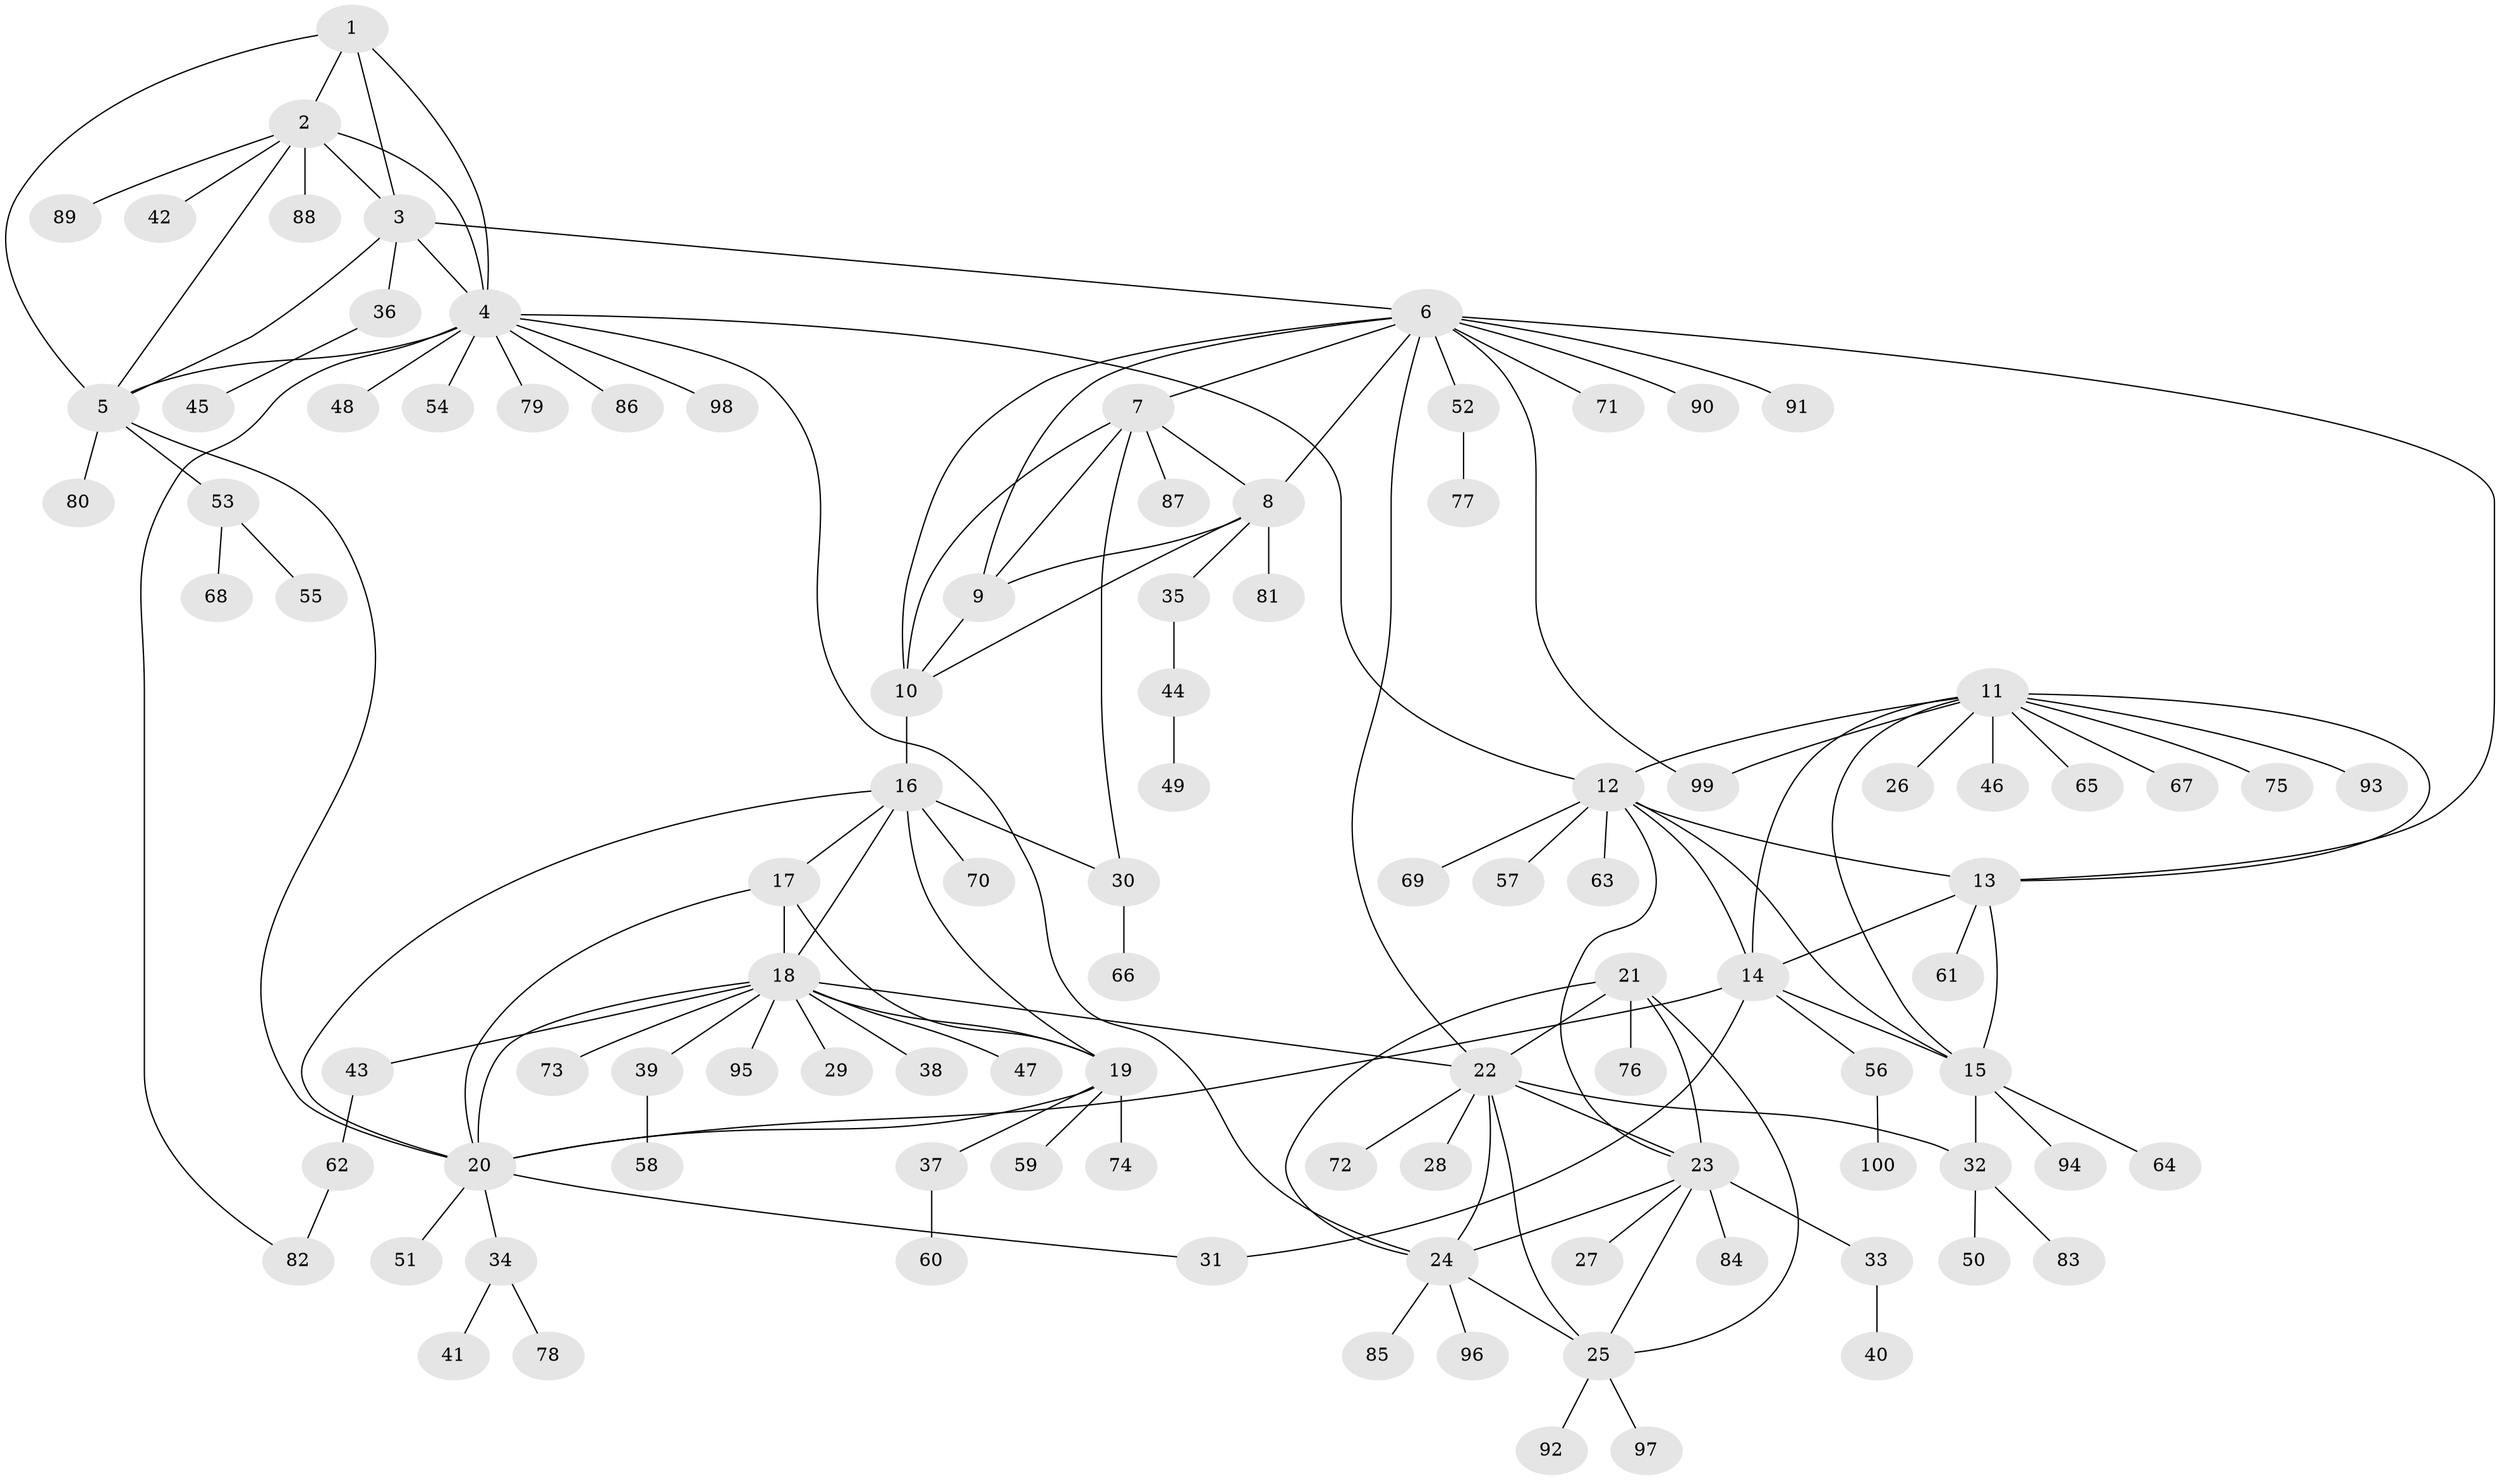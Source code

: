 // coarse degree distribution, {4: 0.06666666666666667, 7: 0.08333333333333333, 6: 0.05, 12: 0.016666666666666666, 3: 0.1, 10: 0.016666666666666666, 9: 0.016666666666666666, 5: 0.016666666666666666, 1: 0.5833333333333334, 2: 0.05}
// Generated by graph-tools (version 1.1) at 2025/19/03/04/25 18:19:54]
// undirected, 100 vertices, 140 edges
graph export_dot {
graph [start="1"]
  node [color=gray90,style=filled];
  1;
  2;
  3;
  4;
  5;
  6;
  7;
  8;
  9;
  10;
  11;
  12;
  13;
  14;
  15;
  16;
  17;
  18;
  19;
  20;
  21;
  22;
  23;
  24;
  25;
  26;
  27;
  28;
  29;
  30;
  31;
  32;
  33;
  34;
  35;
  36;
  37;
  38;
  39;
  40;
  41;
  42;
  43;
  44;
  45;
  46;
  47;
  48;
  49;
  50;
  51;
  52;
  53;
  54;
  55;
  56;
  57;
  58;
  59;
  60;
  61;
  62;
  63;
  64;
  65;
  66;
  67;
  68;
  69;
  70;
  71;
  72;
  73;
  74;
  75;
  76;
  77;
  78;
  79;
  80;
  81;
  82;
  83;
  84;
  85;
  86;
  87;
  88;
  89;
  90;
  91;
  92;
  93;
  94;
  95;
  96;
  97;
  98;
  99;
  100;
  1 -- 2;
  1 -- 3;
  1 -- 4;
  1 -- 5;
  2 -- 3;
  2 -- 4;
  2 -- 5;
  2 -- 42;
  2 -- 88;
  2 -- 89;
  3 -- 4;
  3 -- 5;
  3 -- 6;
  3 -- 36;
  4 -- 5;
  4 -- 12;
  4 -- 24;
  4 -- 48;
  4 -- 54;
  4 -- 79;
  4 -- 82;
  4 -- 86;
  4 -- 98;
  5 -- 20;
  5 -- 53;
  5 -- 80;
  6 -- 7;
  6 -- 8;
  6 -- 9;
  6 -- 10;
  6 -- 13;
  6 -- 22;
  6 -- 52;
  6 -- 71;
  6 -- 90;
  6 -- 91;
  6 -- 99;
  7 -- 8;
  7 -- 9;
  7 -- 10;
  7 -- 30;
  7 -- 87;
  8 -- 9;
  8 -- 10;
  8 -- 35;
  8 -- 81;
  9 -- 10;
  10 -- 16;
  11 -- 12;
  11 -- 13;
  11 -- 14;
  11 -- 15;
  11 -- 26;
  11 -- 46;
  11 -- 65;
  11 -- 67;
  11 -- 75;
  11 -- 93;
  11 -- 99;
  12 -- 13;
  12 -- 14;
  12 -- 15;
  12 -- 23;
  12 -- 57;
  12 -- 63;
  12 -- 69;
  13 -- 14;
  13 -- 15;
  13 -- 61;
  14 -- 15;
  14 -- 20;
  14 -- 31;
  14 -- 56;
  15 -- 32;
  15 -- 64;
  15 -- 94;
  16 -- 17;
  16 -- 18;
  16 -- 19;
  16 -- 20;
  16 -- 30;
  16 -- 70;
  17 -- 18;
  17 -- 19;
  17 -- 20;
  18 -- 19;
  18 -- 20;
  18 -- 22;
  18 -- 29;
  18 -- 38;
  18 -- 39;
  18 -- 43;
  18 -- 47;
  18 -- 73;
  18 -- 95;
  19 -- 20;
  19 -- 37;
  19 -- 59;
  19 -- 74;
  20 -- 31;
  20 -- 34;
  20 -- 51;
  21 -- 22;
  21 -- 23;
  21 -- 24;
  21 -- 25;
  21 -- 76;
  22 -- 23;
  22 -- 24;
  22 -- 25;
  22 -- 28;
  22 -- 32;
  22 -- 72;
  23 -- 24;
  23 -- 25;
  23 -- 27;
  23 -- 33;
  23 -- 84;
  24 -- 25;
  24 -- 85;
  24 -- 96;
  25 -- 92;
  25 -- 97;
  30 -- 66;
  32 -- 50;
  32 -- 83;
  33 -- 40;
  34 -- 41;
  34 -- 78;
  35 -- 44;
  36 -- 45;
  37 -- 60;
  39 -- 58;
  43 -- 62;
  44 -- 49;
  52 -- 77;
  53 -- 55;
  53 -- 68;
  56 -- 100;
  62 -- 82;
}
